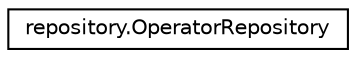 digraph "Graphical Class Hierarchy"
{
  edge [fontname="Helvetica",fontsize="10",labelfontname="Helvetica",labelfontsize="10"];
  node [fontname="Helvetica",fontsize="10",shape=record];
  rankdir="LR";
  Node0 [label="repository.OperatorRepository",height=0.2,width=0.4,color="black", fillcolor="white", style="filled",URL="$classrepository_1_1_operator_repository.html"];
}
